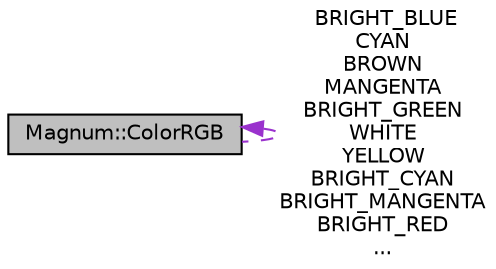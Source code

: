 digraph "Magnum::ColorRGB"
{
  edge [fontname="Helvetica",fontsize="10",labelfontname="Helvetica",labelfontsize="10"];
  node [fontname="Helvetica",fontsize="10",shape=record];
  Node1 [label="Magnum::ColorRGB",height=0.2,width=0.4,color="black", fillcolor="grey75", style="filled", fontcolor="black"];
  Node1 -> Node1 [dir="back",color="darkorchid3",fontsize="10",style="dashed",label=" BRIGHT_BLUE\nCYAN\nBROWN\nMANGENTA\nBRIGHT_GREEN\nWHITE\nYELLOW\nBRIGHT_CYAN\nBRIGHT_MANGENTA\nBRIGHT_RED\n..." ];
}
